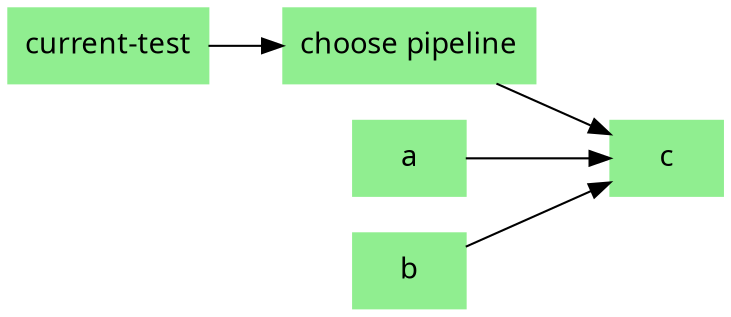 digraph pipeline {
  graph [fontname="ui-system,sans-serif"]
  node [fontname="ui-system,sans-serif",shape="box"]
  edge [fontname="ui-system,sans-serif"]
  rankdir=LR
  n5 [label="current-test",color="#90ee90",fillcolor="#90ee90",style="filled"]
  n4 [label="choose pipeline",color="#90ee90",fillcolor="#90ee90",style="filled"]
  n6 [label="a",color="#90ee90",fillcolor="#90ee90",style="filled"]
  n7 [label="b",color="#90ee90",fillcolor="#90ee90",style="filled"]
  n1 [label="c",color="#90ee90",fillcolor="#90ee90",style="filled"]
  n7 -> n1
  n6 -> n1
  n4 -> n1
  n5 -> n4
  }
